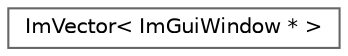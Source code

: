 digraph "Graphical Class Hierarchy"
{
 // LATEX_PDF_SIZE
  bgcolor="transparent";
  edge [fontname=Helvetica,fontsize=10,labelfontname=Helvetica,labelfontsize=10];
  node [fontname=Helvetica,fontsize=10,shape=box,height=0.2,width=0.4];
  rankdir="LR";
  Node0 [label="ImVector\< ImGuiWindow * \>",height=0.2,width=0.4,color="grey40", fillcolor="white", style="filled",URL="$struct_im_vector.html",tooltip=" "];
}

